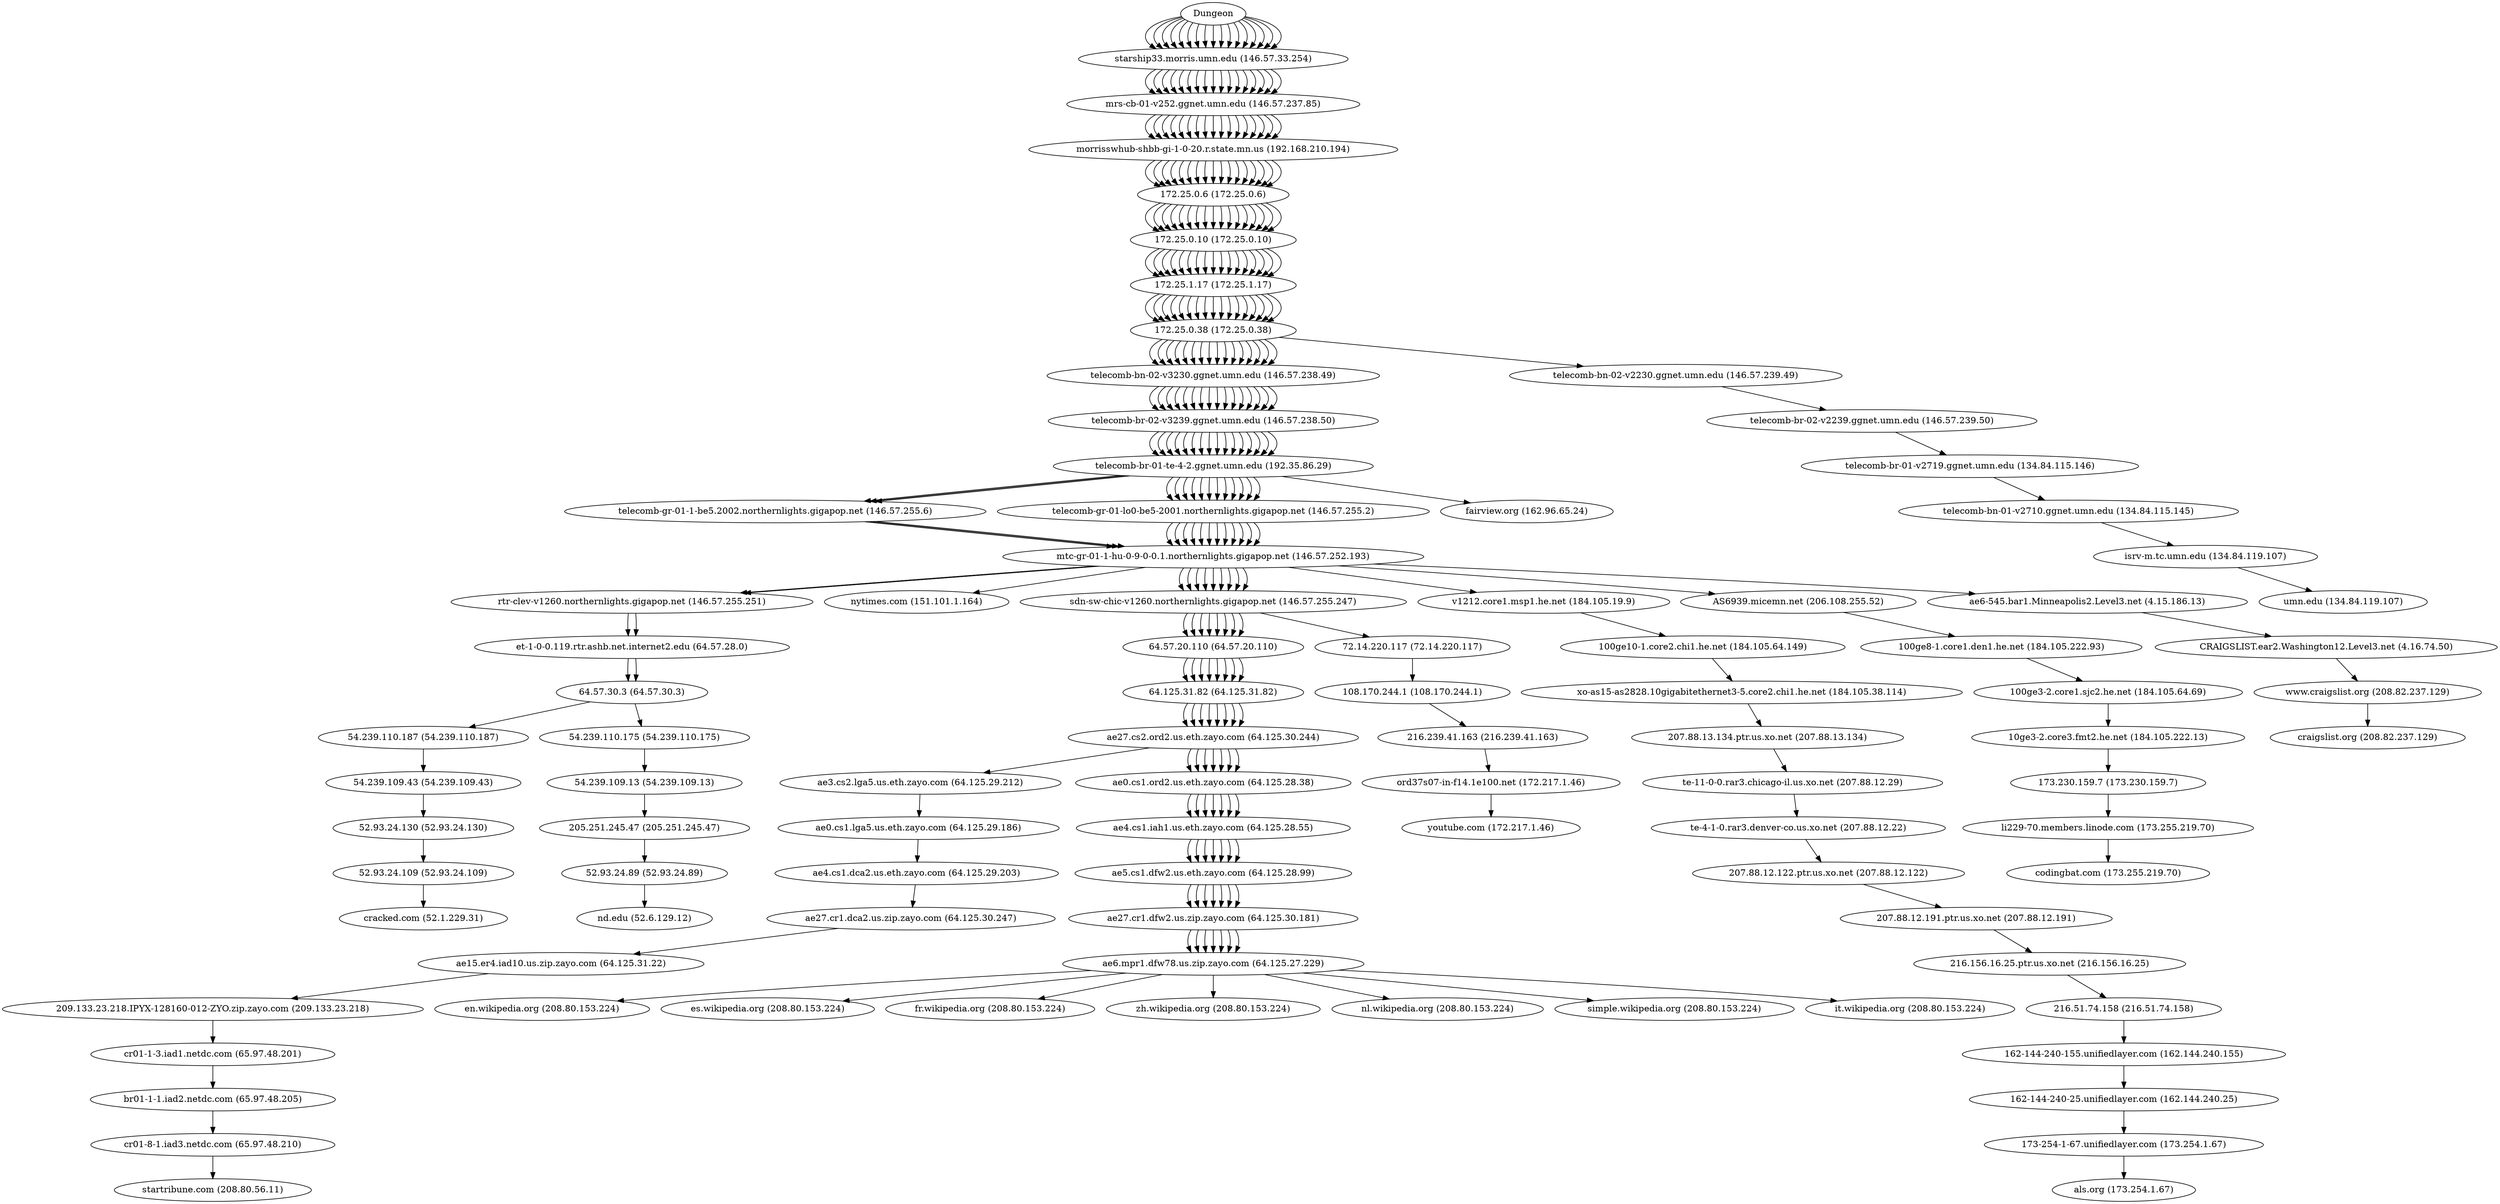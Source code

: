 digraph network {

// traceroute to cracked.com (52.1.229.31), 60 hops max, 60 byte packets
"Dungeon" -> "starship33.morris.umn.edu (146.57.33.254)";
"starship33.morris.umn.edu (146.57.33.254)" -> "mrs-cb-01-v252.ggnet.umn.edu (146.57.237.85)";
"mrs-cb-01-v252.ggnet.umn.edu (146.57.237.85)" -> "morrisswhub-shbb-gi-1-0-20.r.state.mn.us (192.168.210.194)";
"morrisswhub-shbb-gi-1-0-20.r.state.mn.us (192.168.210.194)" -> "172.25.0.6 (172.25.0.6)";
"172.25.0.6 (172.25.0.6)" -> "172.25.0.10 (172.25.0.10)";
"172.25.0.10 (172.25.0.10)" -> "172.25.1.17 (172.25.1.17)";
"172.25.1.17 (172.25.1.17)" -> "172.25.0.38 (172.25.0.38)";
"172.25.0.38 (172.25.0.38)" -> "telecomb-bn-02-v3230.ggnet.umn.edu (146.57.238.49)";
"telecomb-bn-02-v3230.ggnet.umn.edu (146.57.238.49)" -> "telecomb-br-02-v3239.ggnet.umn.edu (146.57.238.50)";
"telecomb-br-02-v3239.ggnet.umn.edu (146.57.238.50)" -> "telecomb-br-01-te-4-2.ggnet.umn.edu (192.35.86.29)";
"telecomb-br-01-te-4-2.ggnet.umn.edu (192.35.86.29)" -> "telecomb-gr-01-1-be5.2002.northernlights.gigapop.net (146.57.255.6)";
"telecomb-gr-01-1-be5.2002.northernlights.gigapop.net (146.57.255.6)" -> "mtc-gr-01-1-hu-0-9-0-0.1.northernlights.gigapop.net (146.57.252.193)";
"mtc-gr-01-1-hu-0-9-0-0.1.northernlights.gigapop.net (146.57.252.193)" -> "rtr-clev-v1260.northernlights.gigapop.net (146.57.255.251)";
"rtr-clev-v1260.northernlights.gigapop.net (146.57.255.251)" -> "et-1-0-0.119.rtr.ashb.net.internet2.edu (64.57.28.0)";
"et-1-0-0.119.rtr.ashb.net.internet2.edu (64.57.28.0)" -> "64.57.30.3 (64.57.30.3)";
"64.57.30.3 (64.57.30.3)" -> "54.239.110.187 (54.239.110.187)";
"54.239.110.187 (54.239.110.187)" -> "54.239.109.43 (54.239.109.43)";
"54.239.109.43 (54.239.109.43)" -> "52.93.24.130 (52.93.24.130)";
"52.93.24.130 (52.93.24.130)" -> "52.93.24.109 (52.93.24.109)";
"52.93.24.109 (52.93.24.109)" -> "cracked.com (52.1.229.31)";

// traceroute to nytimes.com (151.101.1.164), 60 hops max, 60 byte packets
"Dungeon" -> "starship33.morris.umn.edu (146.57.33.254)";
"starship33.morris.umn.edu (146.57.33.254)" -> "mrs-cb-01-v252.ggnet.umn.edu (146.57.237.85)";
"mrs-cb-01-v252.ggnet.umn.edu (146.57.237.85)" -> "morrisswhub-shbb-gi-1-0-20.r.state.mn.us (192.168.210.194)";
"morrisswhub-shbb-gi-1-0-20.r.state.mn.us (192.168.210.194)" -> "172.25.0.6 (172.25.0.6)";
"172.25.0.6 (172.25.0.6)" -> "172.25.0.10 (172.25.0.10)";
"172.25.0.10 (172.25.0.10)" -> "172.25.1.17 (172.25.1.17)";
"172.25.1.17 (172.25.1.17)" -> "172.25.0.38 (172.25.0.38)";
"172.25.0.38 (172.25.0.38)" -> "telecomb-bn-02-v3230.ggnet.umn.edu (146.57.238.49)";
"telecomb-bn-02-v3230.ggnet.umn.edu (146.57.238.49)" -> "telecomb-br-02-v3239.ggnet.umn.edu (146.57.238.50)";
"telecomb-br-02-v3239.ggnet.umn.edu (146.57.238.50)" -> "telecomb-br-01-te-4-2.ggnet.umn.edu (192.35.86.29)";
"telecomb-br-01-te-4-2.ggnet.umn.edu (192.35.86.29)" -> "telecomb-gr-01-1-be5.2002.northernlights.gigapop.net (146.57.255.6)";
"telecomb-gr-01-1-be5.2002.northernlights.gigapop.net (146.57.255.6)" -> "mtc-gr-01-1-hu-0-9-0-0.1.northernlights.gigapop.net (146.57.252.193)";
"mtc-gr-01-1-hu-0-9-0-0.1.northernlights.gigapop.net (146.57.252.193)" -> "nytimes.com (151.101.1.164)";

// traceroute to startribune.com (208.80.56.11), 60 hops max, 60 byte packets
"Dungeon" -> "starship33.morris.umn.edu (146.57.33.254)";
"starship33.morris.umn.edu (146.57.33.254)" -> "mrs-cb-01-v252.ggnet.umn.edu (146.57.237.85)";
"mrs-cb-01-v252.ggnet.umn.edu (146.57.237.85)" -> "morrisswhub-shbb-gi-1-0-20.r.state.mn.us (192.168.210.194)";
"morrisswhub-shbb-gi-1-0-20.r.state.mn.us (192.168.210.194)" -> "172.25.0.6 (172.25.0.6)";
"172.25.0.6 (172.25.0.6)" -> "172.25.0.10 (172.25.0.10)";
"172.25.0.10 (172.25.0.10)" -> "172.25.1.17 (172.25.1.17)";
"172.25.1.17 (172.25.1.17)" -> "172.25.0.38 (172.25.0.38)";
"172.25.0.38 (172.25.0.38)" -> "telecomb-bn-02-v3230.ggnet.umn.edu (146.57.238.49)";
"telecomb-bn-02-v3230.ggnet.umn.edu (146.57.238.49)" -> "telecomb-br-02-v3239.ggnet.umn.edu (146.57.238.50)";
"telecomb-br-02-v3239.ggnet.umn.edu (146.57.238.50)" -> "telecomb-br-01-te-4-2.ggnet.umn.edu (192.35.86.29)";
"telecomb-br-01-te-4-2.ggnet.umn.edu (192.35.86.29)" -> "telecomb-gr-01-lo0-be5-2001.northernlights.gigapop.net (146.57.255.2)";
"telecomb-gr-01-lo0-be5-2001.northernlights.gigapop.net (146.57.255.2)" -> "mtc-gr-01-1-hu-0-9-0-0.1.northernlights.gigapop.net (146.57.252.193)";
"mtc-gr-01-1-hu-0-9-0-0.1.northernlights.gigapop.net (146.57.252.193)" -> "sdn-sw-chic-v1260.northernlights.gigapop.net (146.57.255.247)";
"sdn-sw-chic-v1260.northernlights.gigapop.net (146.57.255.247)" -> "64.57.20.110 (64.57.20.110)";
"64.57.20.110 (64.57.20.110)" -> "64.125.31.82 (64.125.31.82)";
"64.125.31.82 (64.125.31.82)" -> "ae27.cs2.ord2.us.eth.zayo.com (64.125.30.244)";
"ae27.cs2.ord2.us.eth.zayo.com (64.125.30.244)" -> "ae3.cs2.lga5.us.eth.zayo.com (64.125.29.212)";
"ae3.cs2.lga5.us.eth.zayo.com (64.125.29.212)" -> "ae0.cs1.lga5.us.eth.zayo.com (64.125.29.186)";
"ae0.cs1.lga5.us.eth.zayo.com (64.125.29.186)" -> "ae4.cs1.dca2.us.eth.zayo.com (64.125.29.203)";
"ae4.cs1.dca2.us.eth.zayo.com (64.125.29.203)" -> "ae27.cr1.dca2.us.zip.zayo.com (64.125.30.247)";
"ae27.cr1.dca2.us.zip.zayo.com (64.125.30.247)" -> "ae15.er4.iad10.us.zip.zayo.com (64.125.31.22)";
"ae15.er4.iad10.us.zip.zayo.com (64.125.31.22)" -> "209.133.23.218.IPYX-128160-012-ZYO.zip.zayo.com (209.133.23.218)";
"209.133.23.218.IPYX-128160-012-ZYO.zip.zayo.com (209.133.23.218)" -> "cr01-1-3.iad1.netdc.com (65.97.48.201)";
"cr01-1-3.iad1.netdc.com (65.97.48.201)" -> "br01-1-1.iad2.netdc.com (65.97.48.205)";
"br01-1-1.iad2.netdc.com (65.97.48.205)" -> "cr01-8-1.iad3.netdc.com (65.97.48.210)";
"cr01-8-1.iad3.netdc.com (65.97.48.210)" -> "startribune.com (208.80.56.11)";

// traceroute to als.org (173.254.1.67), 60 hops max, 60 byte packets
"Dungeon" -> "starship33.morris.umn.edu (146.57.33.254)";
"starship33.morris.umn.edu (146.57.33.254)" -> "mrs-cb-01-v252.ggnet.umn.edu (146.57.237.85)";
"mrs-cb-01-v252.ggnet.umn.edu (146.57.237.85)" -> "morrisswhub-shbb-gi-1-0-20.r.state.mn.us (192.168.210.194)";
"morrisswhub-shbb-gi-1-0-20.r.state.mn.us (192.168.210.194)" -> "172.25.0.6 (172.25.0.6)";
"172.25.0.6 (172.25.0.6)" -> "172.25.0.10 (172.25.0.10)";
"172.25.0.10 (172.25.0.10)" -> "172.25.1.17 (172.25.1.17)";
"172.25.1.17 (172.25.1.17)" -> "172.25.0.38 (172.25.0.38)";
"172.25.0.38 (172.25.0.38)" -> "telecomb-bn-02-v3230.ggnet.umn.edu (146.57.238.49)";
"telecomb-bn-02-v3230.ggnet.umn.edu (146.57.238.49)" -> "telecomb-br-02-v3239.ggnet.umn.edu (146.57.238.50)";
"telecomb-br-02-v3239.ggnet.umn.edu (146.57.238.50)" -> "telecomb-br-01-te-4-2.ggnet.umn.edu (192.35.86.29)";
"telecomb-br-01-te-4-2.ggnet.umn.edu (192.35.86.29)" -> "telecomb-gr-01-lo0-be5-2001.northernlights.gigapop.net (146.57.255.2)";
"telecomb-gr-01-lo0-be5-2001.northernlights.gigapop.net (146.57.255.2)" -> "mtc-gr-01-1-hu-0-9-0-0.1.northernlights.gigapop.net (146.57.252.193)";
"mtc-gr-01-1-hu-0-9-0-0.1.northernlights.gigapop.net (146.57.252.193)" -> "v1212.core1.msp1.he.net (184.105.19.9)";
"v1212.core1.msp1.he.net (184.105.19.9)" -> "100ge10-1.core2.chi1.he.net (184.105.64.149)";
"100ge10-1.core2.chi1.he.net (184.105.64.149)" -> "xo-as15-as2828.10gigabitethernet3-5.core2.chi1.he.net (184.105.38.114)";
"xo-as15-as2828.10gigabitethernet3-5.core2.chi1.he.net (184.105.38.114)" -> "207.88.13.134.ptr.us.xo.net (207.88.13.134)";
"207.88.13.134.ptr.us.xo.net (207.88.13.134)" -> "te-11-0-0.rar3.chicago-il.us.xo.net (207.88.12.29)";
"te-11-0-0.rar3.chicago-il.us.xo.net (207.88.12.29)" -> "te-4-1-0.rar3.denver-co.us.xo.net (207.88.12.22)";
"te-4-1-0.rar3.denver-co.us.xo.net (207.88.12.22)" -> "207.88.12.122.ptr.us.xo.net (207.88.12.122)";
"207.88.12.122.ptr.us.xo.net (207.88.12.122)" -> "207.88.12.191.ptr.us.xo.net (207.88.12.191)";
"207.88.12.191.ptr.us.xo.net (207.88.12.191)" -> "216.156.16.25.ptr.us.xo.net (216.156.16.25)";
"216.156.16.25.ptr.us.xo.net (216.156.16.25)" -> "216.51.74.158 (216.51.74.158)";
"216.51.74.158 (216.51.74.158)" -> "162-144-240-155.unifiedlayer.com (162.144.240.155)";
"162-144-240-155.unifiedlayer.com (162.144.240.155)" -> "162-144-240-25.unifiedlayer.com (162.144.240.25)";
"162-144-240-25.unifiedlayer.com (162.144.240.25)" -> "173-254-1-67.unifiedlayer.com (173.254.1.67)";
"173-254-1-67.unifiedlayer.com (173.254.1.67)" -> "als.org (173.254.1.67)";

// traceroute to codingbat.com (173.255.219.70), 60 hops max, 60 byte packets
"Dungeon" -> "starship33.morris.umn.edu (146.57.33.254)";
"starship33.morris.umn.edu (146.57.33.254)" -> "mrs-cb-01-v252.ggnet.umn.edu (146.57.237.85)";
"mrs-cb-01-v252.ggnet.umn.edu (146.57.237.85)" -> "morrisswhub-shbb-gi-1-0-20.r.state.mn.us (192.168.210.194)";
"morrisswhub-shbb-gi-1-0-20.r.state.mn.us (192.168.210.194)" -> "172.25.0.6 (172.25.0.6)";
"172.25.0.6 (172.25.0.6)" -> "172.25.0.10 (172.25.0.10)";
"172.25.0.10 (172.25.0.10)" -> "172.25.1.17 (172.25.1.17)";
"172.25.1.17 (172.25.1.17)" -> "172.25.0.38 (172.25.0.38)";
"172.25.0.38 (172.25.0.38)" -> "telecomb-bn-02-v3230.ggnet.umn.edu (146.57.238.49)";
"telecomb-bn-02-v3230.ggnet.umn.edu (146.57.238.49)" -> "telecomb-br-02-v3239.ggnet.umn.edu (146.57.238.50)";
"telecomb-br-02-v3239.ggnet.umn.edu (146.57.238.50)" -> "telecomb-br-01-te-4-2.ggnet.umn.edu (192.35.86.29)";
"telecomb-br-01-te-4-2.ggnet.umn.edu (192.35.86.29)" -> "telecomb-gr-01-lo0-be5-2001.northernlights.gigapop.net (146.57.255.2)";
"telecomb-gr-01-lo0-be5-2001.northernlights.gigapop.net (146.57.255.2)" -> "mtc-gr-01-1-hu-0-9-0-0.1.northernlights.gigapop.net (146.57.252.193)";
"mtc-gr-01-1-hu-0-9-0-0.1.northernlights.gigapop.net (146.57.252.193)" -> "AS6939.micemn.net (206.108.255.52)";
"AS6939.micemn.net (206.108.255.52)" -> "100ge8-1.core1.den1.he.net (184.105.222.93)";
"100ge8-1.core1.den1.he.net (184.105.222.93)" -> "100ge3-2.core1.sjc2.he.net (184.105.64.69)";
"100ge3-2.core1.sjc2.he.net (184.105.64.69)" -> "10ge3-2.core3.fmt2.he.net (184.105.222.13)";
"10ge3-2.core3.fmt2.he.net (184.105.222.13)" -> "173.230.159.7 (173.230.159.7)";
"173.230.159.7 (173.230.159.7)" -> "li229-70.members.linode.com (173.255.219.70)";
"li229-70.members.linode.com (173.255.219.70)" -> "codingbat.com (173.255.219.70)";

// traceroute to youtube.com (172.217.1.46), 60 hops max, 60 byte packets
"Dungeon" -> "starship33.morris.umn.edu (146.57.33.254)";
"starship33.morris.umn.edu (146.57.33.254)" -> "mrs-cb-01-v252.ggnet.umn.edu (146.57.237.85)";
"mrs-cb-01-v252.ggnet.umn.edu (146.57.237.85)" -> "morrisswhub-shbb-gi-1-0-20.r.state.mn.us (192.168.210.194)";
"morrisswhub-shbb-gi-1-0-20.r.state.mn.us (192.168.210.194)" -> "172.25.0.6 (172.25.0.6)";
"172.25.0.6 (172.25.0.6)" -> "172.25.0.10 (172.25.0.10)";
"172.25.0.10 (172.25.0.10)" -> "172.25.1.17 (172.25.1.17)";
"172.25.1.17 (172.25.1.17)" -> "172.25.0.38 (172.25.0.38)";
"172.25.0.38 (172.25.0.38)" -> "telecomb-bn-02-v3230.ggnet.umn.edu (146.57.238.49)";
"telecomb-bn-02-v3230.ggnet.umn.edu (146.57.238.49)" -> "telecomb-br-02-v3239.ggnet.umn.edu (146.57.238.50)";
"telecomb-br-02-v3239.ggnet.umn.edu (146.57.238.50)" -> "telecomb-br-01-te-4-2.ggnet.umn.edu (192.35.86.29)";
"telecomb-br-01-te-4-2.ggnet.umn.edu (192.35.86.29)" -> "telecomb-gr-01-lo0-be5-2001.northernlights.gigapop.net (146.57.255.2)";
"telecomb-gr-01-lo0-be5-2001.northernlights.gigapop.net (146.57.255.2)" -> "mtc-gr-01-1-hu-0-9-0-0.1.northernlights.gigapop.net (146.57.252.193)";
"mtc-gr-01-1-hu-0-9-0-0.1.northernlights.gigapop.net (146.57.252.193)" -> "sdn-sw-chic-v1260.northernlights.gigapop.net (146.57.255.247)";
"sdn-sw-chic-v1260.northernlights.gigapop.net (146.57.255.247)" -> "72.14.220.117 (72.14.220.117)";
"72.14.220.117 (72.14.220.117)" -> "108.170.244.1 (108.170.244.1)";
"108.170.244.1 (108.170.244.1)" -> "216.239.41.163 (216.239.41.163)";
"216.239.41.163 (216.239.41.163)" -> "ord37s07-in-f14.1e100.net (172.217.1.46)";
"ord37s07-in-f14.1e100.net (172.217.1.46)" -> "youtube.com (172.217.1.46)";

// traceroute to craigslist.org (208.82.237.129), 60 hops max, 60 byte packets
"Dungeon" -> "starship33.morris.umn.edu (146.57.33.254)";
"starship33.morris.umn.edu (146.57.33.254)" -> "mrs-cb-01-v252.ggnet.umn.edu (146.57.237.85)";
"mrs-cb-01-v252.ggnet.umn.edu (146.57.237.85)" -> "morrisswhub-shbb-gi-1-0-20.r.state.mn.us (192.168.210.194)";
"morrisswhub-shbb-gi-1-0-20.r.state.mn.us (192.168.210.194)" -> "172.25.0.6 (172.25.0.6)";
"172.25.0.6 (172.25.0.6)" -> "172.25.0.10 (172.25.0.10)";
"172.25.0.10 (172.25.0.10)" -> "172.25.1.17 (172.25.1.17)";
"172.25.1.17 (172.25.1.17)" -> "172.25.0.38 (172.25.0.38)";
"172.25.0.38 (172.25.0.38)" -> "telecomb-bn-02-v3230.ggnet.umn.edu (146.57.238.49)";
"telecomb-bn-02-v3230.ggnet.umn.edu (146.57.238.49)" -> "telecomb-br-02-v3239.ggnet.umn.edu (146.57.238.50)";
"telecomb-br-02-v3239.ggnet.umn.edu (146.57.238.50)" -> "telecomb-br-01-te-4-2.ggnet.umn.edu (192.35.86.29)";
"telecomb-br-01-te-4-2.ggnet.umn.edu (192.35.86.29)" -> "telecomb-gr-01-lo0-be5-2001.northernlights.gigapop.net (146.57.255.2)";
"telecomb-gr-01-lo0-be5-2001.northernlights.gigapop.net (146.57.255.2)" -> "mtc-gr-01-1-hu-0-9-0-0.1.northernlights.gigapop.net (146.57.252.193)";
"mtc-gr-01-1-hu-0-9-0-0.1.northernlights.gigapop.net (146.57.252.193)" -> "ae6-545.bar1.Minneapolis2.Level3.net (4.15.186.13)";
"ae6-545.bar1.Minneapolis2.Level3.net (4.15.186.13)" -> "CRAIGSLIST.ear2.Washington12.Level3.net (4.16.74.50)";
"CRAIGSLIST.ear2.Washington12.Level3.net (4.16.74.50)" -> "www.craigslist.org (208.82.237.129)";
"www.craigslist.org (208.82.237.129)" -> "craigslist.org (208.82.237.129)";

// traceroute to fairview.org (162.96.65.24), 60 hops max, 60 byte packets
"Dungeon" -> "starship33.morris.umn.edu (146.57.33.254)";
"starship33.morris.umn.edu (146.57.33.254)" -> "mrs-cb-01-v252.ggnet.umn.edu (146.57.237.85)";
"mrs-cb-01-v252.ggnet.umn.edu (146.57.237.85)" -> "morrisswhub-shbb-gi-1-0-20.r.state.mn.us (192.168.210.194)";
"morrisswhub-shbb-gi-1-0-20.r.state.mn.us (192.168.210.194)" -> "172.25.0.6 (172.25.0.6)";
"172.25.0.6 (172.25.0.6)" -> "172.25.0.10 (172.25.0.10)";
"172.25.0.10 (172.25.0.10)" -> "172.25.1.17 (172.25.1.17)";
"172.25.1.17 (172.25.1.17)" -> "172.25.0.38 (172.25.0.38)";
"172.25.0.38 (172.25.0.38)" -> "telecomb-bn-02-v3230.ggnet.umn.edu (146.57.238.49)";
"telecomb-bn-02-v3230.ggnet.umn.edu (146.57.238.49)" -> "telecomb-br-02-v3239.ggnet.umn.edu (146.57.238.50)";
"telecomb-br-02-v3239.ggnet.umn.edu (146.57.238.50)" -> "telecomb-br-01-te-4-2.ggnet.umn.edu (192.35.86.29)";
"telecomb-br-01-te-4-2.ggnet.umn.edu (192.35.86.29)" -> "fairview.org (162.96.65.24)";

// traceroute to umn.edu (134.84.119.107), 60 hops max, 60 byte packets
"Dungeon" -> "starship33.morris.umn.edu (146.57.33.254)";
"starship33.morris.umn.edu (146.57.33.254)" -> "mrs-cb-01-v252.ggnet.umn.edu (146.57.237.85)";
"mrs-cb-01-v252.ggnet.umn.edu (146.57.237.85)" -> "morrisswhub-shbb-gi-1-0-20.r.state.mn.us (192.168.210.194)";
"morrisswhub-shbb-gi-1-0-20.r.state.mn.us (192.168.210.194)" -> "172.25.0.6 (172.25.0.6)";
"172.25.0.6 (172.25.0.6)" -> "172.25.0.10 (172.25.0.10)";
"172.25.0.10 (172.25.0.10)" -> "172.25.1.17 (172.25.1.17)";
"172.25.1.17 (172.25.1.17)" -> "172.25.0.38 (172.25.0.38)";
"172.25.0.38 (172.25.0.38)" -> "telecomb-bn-02-v2230.ggnet.umn.edu (146.57.239.49)";
"telecomb-bn-02-v2230.ggnet.umn.edu (146.57.239.49)" -> "telecomb-br-02-v2239.ggnet.umn.edu (146.57.239.50)";
"telecomb-br-02-v2239.ggnet.umn.edu (146.57.239.50)" -> "telecomb-br-01-v2719.ggnet.umn.edu (134.84.115.146)";
"telecomb-br-01-v2719.ggnet.umn.edu (134.84.115.146)" -> "telecomb-bn-01-v2710.ggnet.umn.edu (134.84.115.145)";
"telecomb-bn-01-v2710.ggnet.umn.edu (134.84.115.145)" -> "isrv-m.tc.umn.edu (134.84.119.107)";
"isrv-m.tc.umn.edu (134.84.119.107)" -> "umn.edu (134.84.119.107)";

// traceroute to nd.edu (52.6.129.12), 60 hops max, 60 byte packets
"Dungeon" -> "starship33.morris.umn.edu (146.57.33.254)";
"starship33.morris.umn.edu (146.57.33.254)" -> "mrs-cb-01-v252.ggnet.umn.edu (146.57.237.85)";
"mrs-cb-01-v252.ggnet.umn.edu (146.57.237.85)" -> "morrisswhub-shbb-gi-1-0-20.r.state.mn.us (192.168.210.194)";
"morrisswhub-shbb-gi-1-0-20.r.state.mn.us (192.168.210.194)" -> "172.25.0.6 (172.25.0.6)";
"172.25.0.6 (172.25.0.6)" -> "172.25.0.10 (172.25.0.10)";
"172.25.0.10 (172.25.0.10)" -> "172.25.1.17 (172.25.1.17)";
"172.25.1.17 (172.25.1.17)" -> "172.25.0.38 (172.25.0.38)";
"172.25.0.38 (172.25.0.38)" -> "telecomb-bn-02-v3230.ggnet.umn.edu (146.57.238.49)";
"telecomb-bn-02-v3230.ggnet.umn.edu (146.57.238.49)" -> "telecomb-br-02-v3239.ggnet.umn.edu (146.57.238.50)";
"telecomb-br-02-v3239.ggnet.umn.edu (146.57.238.50)" -> "telecomb-br-01-te-4-2.ggnet.umn.edu (192.35.86.29)";
"telecomb-br-01-te-4-2.ggnet.umn.edu (192.35.86.29)" -> "telecomb-gr-01-1-be5.2002.northernlights.gigapop.net (146.57.255.6)";
"telecomb-gr-01-1-be5.2002.northernlights.gigapop.net (146.57.255.6)" -> "mtc-gr-01-1-hu-0-9-0-0.1.northernlights.gigapop.net (146.57.252.193)";
"mtc-gr-01-1-hu-0-9-0-0.1.northernlights.gigapop.net (146.57.252.193)" -> "rtr-clev-v1260.northernlights.gigapop.net (146.57.255.251)";
"rtr-clev-v1260.northernlights.gigapop.net (146.57.255.251)" -> "et-1-0-0.119.rtr.ashb.net.internet2.edu (64.57.28.0)";
"et-1-0-0.119.rtr.ashb.net.internet2.edu (64.57.28.0)" -> "64.57.30.3 (64.57.30.3)";
"64.57.30.3 (64.57.30.3)" -> "54.239.110.175 (54.239.110.175)";
"54.239.110.175 (54.239.110.175)" -> "54.239.109.13 (54.239.109.13)";
"54.239.109.13 (54.239.109.13)" -> "205.251.245.47 (205.251.245.47)";
"205.251.245.47 (205.251.245.47)" -> "52.93.24.89 (52.93.24.89)";
"52.93.24.89 (52.93.24.89)" -> "nd.edu (52.6.129.12)";

// traceroute to en.wikipedia.org (208.80.153.224), 60 hops max, 60 byte packets
"Dungeon" -> "starship33.morris.umn.edu (146.57.33.254)";
"starship33.morris.umn.edu (146.57.33.254)" -> "mrs-cb-01-v252.ggnet.umn.edu (146.57.237.85)";
"mrs-cb-01-v252.ggnet.umn.edu (146.57.237.85)" -> "morrisswhub-shbb-gi-1-0-20.r.state.mn.us (192.168.210.194)";
"morrisswhub-shbb-gi-1-0-20.r.state.mn.us (192.168.210.194)" -> "172.25.0.6 (172.25.0.6)";
"172.25.0.6 (172.25.0.6)" -> "172.25.0.10 (172.25.0.10)";
"172.25.0.10 (172.25.0.10)" -> "172.25.1.17 (172.25.1.17)";
"172.25.1.17 (172.25.1.17)" -> "172.25.0.38 (172.25.0.38)";
"172.25.0.38 (172.25.0.38)" -> "telecomb-bn-02-v3230.ggnet.umn.edu (146.57.238.49)";
"telecomb-bn-02-v3230.ggnet.umn.edu (146.57.238.49)" -> "telecomb-br-02-v3239.ggnet.umn.edu (146.57.238.50)";
"telecomb-br-02-v3239.ggnet.umn.edu (146.57.238.50)" -> "telecomb-br-01-te-4-2.ggnet.umn.edu (192.35.86.29)";
"telecomb-br-01-te-4-2.ggnet.umn.edu (192.35.86.29)" -> "telecomb-gr-01-lo0-be5-2001.northernlights.gigapop.net (146.57.255.2)";
"telecomb-gr-01-lo0-be5-2001.northernlights.gigapop.net (146.57.255.2)" -> "mtc-gr-01-1-hu-0-9-0-0.1.northernlights.gigapop.net (146.57.252.193)";
"mtc-gr-01-1-hu-0-9-0-0.1.northernlights.gigapop.net (146.57.252.193)" -> "sdn-sw-chic-v1260.northernlights.gigapop.net (146.57.255.247)";
"sdn-sw-chic-v1260.northernlights.gigapop.net (146.57.255.247)" -> "64.57.20.110 (64.57.20.110)";
"64.57.20.110 (64.57.20.110)" -> "64.125.31.82 (64.125.31.82)";
"64.125.31.82 (64.125.31.82)" -> "ae27.cs2.ord2.us.eth.zayo.com (64.125.30.244)";
"ae27.cs2.ord2.us.eth.zayo.com (64.125.30.244)" -> "ae0.cs1.ord2.us.eth.zayo.com (64.125.28.38)";
"ae0.cs1.ord2.us.eth.zayo.com (64.125.28.38)" -> "ae4.cs1.iah1.us.eth.zayo.com (64.125.28.55)";
"ae4.cs1.iah1.us.eth.zayo.com (64.125.28.55)" -> "ae5.cs1.dfw2.us.eth.zayo.com (64.125.28.99)";
"ae5.cs1.dfw2.us.eth.zayo.com (64.125.28.99)" -> "ae27.cr1.dfw2.us.zip.zayo.com (64.125.30.181)";
"ae27.cr1.dfw2.us.zip.zayo.com (64.125.30.181)" -> "ae6.mpr1.dfw78.us.zip.zayo.com (64.125.27.229)";
"ae6.mpr1.dfw78.us.zip.zayo.com (64.125.27.229)" -> "en.wikipedia.org (208.80.153.224)";

// traceroute to es.wikipedia.org (208.80.153.224), 60 hops max, 60 byte packets
"Dungeon" -> "starship33.morris.umn.edu (146.57.33.254)";
"starship33.morris.umn.edu (146.57.33.254)" -> "mrs-cb-01-v252.ggnet.umn.edu (146.57.237.85)";
"mrs-cb-01-v252.ggnet.umn.edu (146.57.237.85)" -> "morrisswhub-shbb-gi-1-0-20.r.state.mn.us (192.168.210.194)";
"morrisswhub-shbb-gi-1-0-20.r.state.mn.us (192.168.210.194)" -> "172.25.0.6 (172.25.0.6)";
"172.25.0.6 (172.25.0.6)" -> "172.25.0.10 (172.25.0.10)";
"172.25.0.10 (172.25.0.10)" -> "172.25.1.17 (172.25.1.17)";
"172.25.1.17 (172.25.1.17)" -> "172.25.0.38 (172.25.0.38)";
"172.25.0.38 (172.25.0.38)" -> "telecomb-bn-02-v3230.ggnet.umn.edu (146.57.238.49)";
"telecomb-bn-02-v3230.ggnet.umn.edu (146.57.238.49)" -> "telecomb-br-02-v3239.ggnet.umn.edu (146.57.238.50)";
"telecomb-br-02-v3239.ggnet.umn.edu (146.57.238.50)" -> "telecomb-br-01-te-4-2.ggnet.umn.edu (192.35.86.29)";
"telecomb-br-01-te-4-2.ggnet.umn.edu (192.35.86.29)" -> "telecomb-gr-01-lo0-be5-2001.northernlights.gigapop.net (146.57.255.2)";
"telecomb-gr-01-lo0-be5-2001.northernlights.gigapop.net (146.57.255.2)" -> "mtc-gr-01-1-hu-0-9-0-0.1.northernlights.gigapop.net (146.57.252.193)";
"mtc-gr-01-1-hu-0-9-0-0.1.northernlights.gigapop.net (146.57.252.193)" -> "sdn-sw-chic-v1260.northernlights.gigapop.net (146.57.255.247)";
"sdn-sw-chic-v1260.northernlights.gigapop.net (146.57.255.247)" -> "64.57.20.110 (64.57.20.110)";
"64.57.20.110 (64.57.20.110)" -> "64.125.31.82 (64.125.31.82)";
"64.125.31.82 (64.125.31.82)" -> "ae27.cs2.ord2.us.eth.zayo.com (64.125.30.244)";
"ae27.cs2.ord2.us.eth.zayo.com (64.125.30.244)" -> "ae0.cs1.ord2.us.eth.zayo.com (64.125.28.38)";
"ae0.cs1.ord2.us.eth.zayo.com (64.125.28.38)" -> "ae4.cs1.iah1.us.eth.zayo.com (64.125.28.55)";
"ae4.cs1.iah1.us.eth.zayo.com (64.125.28.55)" -> "ae5.cs1.dfw2.us.eth.zayo.com (64.125.28.99)";
"ae5.cs1.dfw2.us.eth.zayo.com (64.125.28.99)" -> "ae27.cr1.dfw2.us.zip.zayo.com (64.125.30.181)";
"ae27.cr1.dfw2.us.zip.zayo.com (64.125.30.181)" -> "ae6.mpr1.dfw78.us.zip.zayo.com (64.125.27.229)";
"ae6.mpr1.dfw78.us.zip.zayo.com (64.125.27.229)" -> "es.wikipedia.org (208.80.153.224)";

// traceroute to fr.wikipedia.org (208.80.153.224), 60 hops max, 60 byte packets
"Dungeon" -> "starship33.morris.umn.edu (146.57.33.254)";
"starship33.morris.umn.edu (146.57.33.254)" -> "mrs-cb-01-v252.ggnet.umn.edu (146.57.237.85)";
"mrs-cb-01-v252.ggnet.umn.edu (146.57.237.85)" -> "morrisswhub-shbb-gi-1-0-20.r.state.mn.us (192.168.210.194)";
"morrisswhub-shbb-gi-1-0-20.r.state.mn.us (192.168.210.194)" -> "172.25.0.6 (172.25.0.6)";
"172.25.0.6 (172.25.0.6)" -> "172.25.0.10 (172.25.0.10)";
"172.25.0.10 (172.25.0.10)" -> "172.25.1.17 (172.25.1.17)";
"172.25.1.17 (172.25.1.17)" -> "172.25.0.38 (172.25.0.38)";
"172.25.0.38 (172.25.0.38)" -> "telecomb-bn-02-v3230.ggnet.umn.edu (146.57.238.49)";
"telecomb-bn-02-v3230.ggnet.umn.edu (146.57.238.49)" -> "telecomb-br-02-v3239.ggnet.umn.edu (146.57.238.50)";
"telecomb-br-02-v3239.ggnet.umn.edu (146.57.238.50)" -> "telecomb-br-01-te-4-2.ggnet.umn.edu (192.35.86.29)";
"telecomb-br-01-te-4-2.ggnet.umn.edu (192.35.86.29)" -> "telecomb-gr-01-lo0-be5-2001.northernlights.gigapop.net (146.57.255.2)";
"telecomb-gr-01-lo0-be5-2001.northernlights.gigapop.net (146.57.255.2)" -> "mtc-gr-01-1-hu-0-9-0-0.1.northernlights.gigapop.net (146.57.252.193)";
"mtc-gr-01-1-hu-0-9-0-0.1.northernlights.gigapop.net (146.57.252.193)" -> "sdn-sw-chic-v1260.northernlights.gigapop.net (146.57.255.247)";
"sdn-sw-chic-v1260.northernlights.gigapop.net (146.57.255.247)" -> "64.57.20.110 (64.57.20.110)";
"64.57.20.110 (64.57.20.110)" -> "64.125.31.82 (64.125.31.82)";
"64.125.31.82 (64.125.31.82)" -> "ae27.cs2.ord2.us.eth.zayo.com (64.125.30.244)";
"ae27.cs2.ord2.us.eth.zayo.com (64.125.30.244)" -> "ae0.cs1.ord2.us.eth.zayo.com (64.125.28.38)";
"ae0.cs1.ord2.us.eth.zayo.com (64.125.28.38)" -> "ae4.cs1.iah1.us.eth.zayo.com (64.125.28.55)";
"ae4.cs1.iah1.us.eth.zayo.com (64.125.28.55)" -> "ae5.cs1.dfw2.us.eth.zayo.com (64.125.28.99)";
"ae5.cs1.dfw2.us.eth.zayo.com (64.125.28.99)" -> "ae27.cr1.dfw2.us.zip.zayo.com (64.125.30.181)";
"ae27.cr1.dfw2.us.zip.zayo.com (64.125.30.181)" -> "ae6.mpr1.dfw78.us.zip.zayo.com (64.125.27.229)";
"ae6.mpr1.dfw78.us.zip.zayo.com (64.125.27.229)" -> "fr.wikipedia.org (208.80.153.224)";

// traceroute to zh.wikipedia.org (208.80.153.224), 60 hops max, 60 byte packets
"Dungeon" -> "starship33.morris.umn.edu (146.57.33.254)";
"starship33.morris.umn.edu (146.57.33.254)" -> "mrs-cb-01-v252.ggnet.umn.edu (146.57.237.85)";
"mrs-cb-01-v252.ggnet.umn.edu (146.57.237.85)" -> "morrisswhub-shbb-gi-1-0-20.r.state.mn.us (192.168.210.194)";
"morrisswhub-shbb-gi-1-0-20.r.state.mn.us (192.168.210.194)" -> "172.25.0.6 (172.25.0.6)";
"172.25.0.6 (172.25.0.6)" -> "172.25.0.10 (172.25.0.10)";
"172.25.0.10 (172.25.0.10)" -> "172.25.1.17 (172.25.1.17)";
"172.25.1.17 (172.25.1.17)" -> "172.25.0.38 (172.25.0.38)";
"172.25.0.38 (172.25.0.38)" -> "telecomb-bn-02-v3230.ggnet.umn.edu (146.57.238.49)";
"telecomb-bn-02-v3230.ggnet.umn.edu (146.57.238.49)" -> "telecomb-br-02-v3239.ggnet.umn.edu (146.57.238.50)";
"telecomb-br-02-v3239.ggnet.umn.edu (146.57.238.50)" -> "telecomb-br-01-te-4-2.ggnet.umn.edu (192.35.86.29)";
"telecomb-br-01-te-4-2.ggnet.umn.edu (192.35.86.29)" -> "telecomb-gr-01-lo0-be5-2001.northernlights.gigapop.net (146.57.255.2)";
"telecomb-gr-01-lo0-be5-2001.northernlights.gigapop.net (146.57.255.2)" -> "mtc-gr-01-1-hu-0-9-0-0.1.northernlights.gigapop.net (146.57.252.193)";
"mtc-gr-01-1-hu-0-9-0-0.1.northernlights.gigapop.net (146.57.252.193)" -> "sdn-sw-chic-v1260.northernlights.gigapop.net (146.57.255.247)";
"sdn-sw-chic-v1260.northernlights.gigapop.net (146.57.255.247)" -> "64.57.20.110 (64.57.20.110)";
"64.57.20.110 (64.57.20.110)" -> "64.125.31.82 (64.125.31.82)";
"64.125.31.82 (64.125.31.82)" -> "ae27.cs2.ord2.us.eth.zayo.com (64.125.30.244)";
"ae27.cs2.ord2.us.eth.zayo.com (64.125.30.244)" -> "ae0.cs1.ord2.us.eth.zayo.com (64.125.28.38)";
"ae0.cs1.ord2.us.eth.zayo.com (64.125.28.38)" -> "ae4.cs1.iah1.us.eth.zayo.com (64.125.28.55)";
"ae4.cs1.iah1.us.eth.zayo.com (64.125.28.55)" -> "ae5.cs1.dfw2.us.eth.zayo.com (64.125.28.99)";
"ae5.cs1.dfw2.us.eth.zayo.com (64.125.28.99)" -> "ae27.cr1.dfw2.us.zip.zayo.com (64.125.30.181)";
"ae27.cr1.dfw2.us.zip.zayo.com (64.125.30.181)" -> "ae6.mpr1.dfw78.us.zip.zayo.com (64.125.27.229)";
"ae6.mpr1.dfw78.us.zip.zayo.com (64.125.27.229)" -> "zh.wikipedia.org (208.80.153.224)";

// traceroute to nl.wikipedia.org (208.80.153.224), 60 hops max, 60 byte packets
"Dungeon" -> "starship33.morris.umn.edu (146.57.33.254)";
"starship33.morris.umn.edu (146.57.33.254)" -> "mrs-cb-01-v252.ggnet.umn.edu (146.57.237.85)";
"mrs-cb-01-v252.ggnet.umn.edu (146.57.237.85)" -> "morrisswhub-shbb-gi-1-0-20.r.state.mn.us (192.168.210.194)";
"morrisswhub-shbb-gi-1-0-20.r.state.mn.us (192.168.210.194)" -> "172.25.0.6 (172.25.0.6)";
"172.25.0.6 (172.25.0.6)" -> "172.25.0.10 (172.25.0.10)";
"172.25.0.10 (172.25.0.10)" -> "172.25.1.17 (172.25.1.17)";
"172.25.1.17 (172.25.1.17)" -> "172.25.0.38 (172.25.0.38)";
"172.25.0.38 (172.25.0.38)" -> "telecomb-bn-02-v3230.ggnet.umn.edu (146.57.238.49)";
"telecomb-bn-02-v3230.ggnet.umn.edu (146.57.238.49)" -> "telecomb-br-02-v3239.ggnet.umn.edu (146.57.238.50)";
"telecomb-br-02-v3239.ggnet.umn.edu (146.57.238.50)" -> "telecomb-br-01-te-4-2.ggnet.umn.edu (192.35.86.29)";
"telecomb-br-01-te-4-2.ggnet.umn.edu (192.35.86.29)" -> "telecomb-gr-01-lo0-be5-2001.northernlights.gigapop.net (146.57.255.2)";
"telecomb-gr-01-lo0-be5-2001.northernlights.gigapop.net (146.57.255.2)" -> "mtc-gr-01-1-hu-0-9-0-0.1.northernlights.gigapop.net (146.57.252.193)";
"mtc-gr-01-1-hu-0-9-0-0.1.northernlights.gigapop.net (146.57.252.193)" -> "sdn-sw-chic-v1260.northernlights.gigapop.net (146.57.255.247)";
"sdn-sw-chic-v1260.northernlights.gigapop.net (146.57.255.247)" -> "64.57.20.110 (64.57.20.110)";
"64.57.20.110 (64.57.20.110)" -> "64.125.31.82 (64.125.31.82)";
"64.125.31.82 (64.125.31.82)" -> "ae27.cs2.ord2.us.eth.zayo.com (64.125.30.244)";
"ae27.cs2.ord2.us.eth.zayo.com (64.125.30.244)" -> "ae0.cs1.ord2.us.eth.zayo.com (64.125.28.38)";
"ae0.cs1.ord2.us.eth.zayo.com (64.125.28.38)" -> "ae4.cs1.iah1.us.eth.zayo.com (64.125.28.55)";
"ae4.cs1.iah1.us.eth.zayo.com (64.125.28.55)" -> "ae5.cs1.dfw2.us.eth.zayo.com (64.125.28.99)";
"ae5.cs1.dfw2.us.eth.zayo.com (64.125.28.99)" -> "ae27.cr1.dfw2.us.zip.zayo.com (64.125.30.181)";
"ae27.cr1.dfw2.us.zip.zayo.com (64.125.30.181)" -> "ae6.mpr1.dfw78.us.zip.zayo.com (64.125.27.229)";
"ae6.mpr1.dfw78.us.zip.zayo.com (64.125.27.229)" -> "nl.wikipedia.org (208.80.153.224)";

// traceroute to simple.wikipedia.org (208.80.153.224), 60 hops max, 60 byte packets
"Dungeon" -> "starship33.morris.umn.edu (146.57.33.254)";
"starship33.morris.umn.edu (146.57.33.254)" -> "mrs-cb-01-v252.ggnet.umn.edu (146.57.237.85)";
"mrs-cb-01-v252.ggnet.umn.edu (146.57.237.85)" -> "morrisswhub-shbb-gi-1-0-20.r.state.mn.us (192.168.210.194)";
"morrisswhub-shbb-gi-1-0-20.r.state.mn.us (192.168.210.194)" -> "172.25.0.6 (172.25.0.6)";
"172.25.0.6 (172.25.0.6)" -> "172.25.0.10 (172.25.0.10)";
"172.25.0.10 (172.25.0.10)" -> "172.25.1.17 (172.25.1.17)";
"172.25.1.17 (172.25.1.17)" -> "172.25.0.38 (172.25.0.38)";
"172.25.0.38 (172.25.0.38)" -> "telecomb-bn-02-v3230.ggnet.umn.edu (146.57.238.49)";
"telecomb-bn-02-v3230.ggnet.umn.edu (146.57.238.49)" -> "telecomb-br-02-v3239.ggnet.umn.edu (146.57.238.50)";
"telecomb-br-02-v3239.ggnet.umn.edu (146.57.238.50)" -> "telecomb-br-01-te-4-2.ggnet.umn.edu (192.35.86.29)";
"telecomb-br-01-te-4-2.ggnet.umn.edu (192.35.86.29)" -> "telecomb-gr-01-lo0-be5-2001.northernlights.gigapop.net (146.57.255.2)";
"telecomb-gr-01-lo0-be5-2001.northernlights.gigapop.net (146.57.255.2)" -> "mtc-gr-01-1-hu-0-9-0-0.1.northernlights.gigapop.net (146.57.252.193)";
"mtc-gr-01-1-hu-0-9-0-0.1.northernlights.gigapop.net (146.57.252.193)" -> "sdn-sw-chic-v1260.northernlights.gigapop.net (146.57.255.247)";
"sdn-sw-chic-v1260.northernlights.gigapop.net (146.57.255.247)" -> "64.57.20.110 (64.57.20.110)";
"64.57.20.110 (64.57.20.110)" -> "64.125.31.82 (64.125.31.82)";
"64.125.31.82 (64.125.31.82)" -> "ae27.cs2.ord2.us.eth.zayo.com (64.125.30.244)";
"ae27.cs2.ord2.us.eth.zayo.com (64.125.30.244)" -> "ae0.cs1.ord2.us.eth.zayo.com (64.125.28.38)";
"ae0.cs1.ord2.us.eth.zayo.com (64.125.28.38)" -> "ae4.cs1.iah1.us.eth.zayo.com (64.125.28.55)";
"ae4.cs1.iah1.us.eth.zayo.com (64.125.28.55)" -> "ae5.cs1.dfw2.us.eth.zayo.com (64.125.28.99)";
"ae5.cs1.dfw2.us.eth.zayo.com (64.125.28.99)" -> "ae27.cr1.dfw2.us.zip.zayo.com (64.125.30.181)";
"ae27.cr1.dfw2.us.zip.zayo.com (64.125.30.181)" -> "ae6.mpr1.dfw78.us.zip.zayo.com (64.125.27.229)";
"ae6.mpr1.dfw78.us.zip.zayo.com (64.125.27.229)" -> "simple.wikipedia.org (208.80.153.224)";

// traceroute to it.wikipedia.org (208.80.153.224), 60 hops max, 60 byte packets
"Dungeon" -> "starship33.morris.umn.edu (146.57.33.254)";
"starship33.morris.umn.edu (146.57.33.254)" -> "mrs-cb-01-v252.ggnet.umn.edu (146.57.237.85)";
"mrs-cb-01-v252.ggnet.umn.edu (146.57.237.85)" -> "morrisswhub-shbb-gi-1-0-20.r.state.mn.us (192.168.210.194)";
"morrisswhub-shbb-gi-1-0-20.r.state.mn.us (192.168.210.194)" -> "172.25.0.6 (172.25.0.6)";
"172.25.0.6 (172.25.0.6)" -> "172.25.0.10 (172.25.0.10)";
"172.25.0.10 (172.25.0.10)" -> "172.25.1.17 (172.25.1.17)";
"172.25.1.17 (172.25.1.17)" -> "172.25.0.38 (172.25.0.38)";
"172.25.0.38 (172.25.0.38)" -> "telecomb-bn-02-v3230.ggnet.umn.edu (146.57.238.49)";
"telecomb-bn-02-v3230.ggnet.umn.edu (146.57.238.49)" -> "telecomb-br-02-v3239.ggnet.umn.edu (146.57.238.50)";
"telecomb-br-02-v3239.ggnet.umn.edu (146.57.238.50)" -> "telecomb-br-01-te-4-2.ggnet.umn.edu (192.35.86.29)";
"telecomb-br-01-te-4-2.ggnet.umn.edu (192.35.86.29)" -> "telecomb-gr-01-lo0-be5-2001.northernlights.gigapop.net (146.57.255.2)";
"telecomb-gr-01-lo0-be5-2001.northernlights.gigapop.net (146.57.255.2)" -> "mtc-gr-01-1-hu-0-9-0-0.1.northernlights.gigapop.net (146.57.252.193)";
"mtc-gr-01-1-hu-0-9-0-0.1.northernlights.gigapop.net (146.57.252.193)" -> "sdn-sw-chic-v1260.northernlights.gigapop.net (146.57.255.247)";
"sdn-sw-chic-v1260.northernlights.gigapop.net (146.57.255.247)" -> "64.57.20.110 (64.57.20.110)";
"64.57.20.110 (64.57.20.110)" -> "64.125.31.82 (64.125.31.82)";
"64.125.31.82 (64.125.31.82)" -> "ae27.cs2.ord2.us.eth.zayo.com (64.125.30.244)";
"ae27.cs2.ord2.us.eth.zayo.com (64.125.30.244)" -> "ae0.cs1.ord2.us.eth.zayo.com (64.125.28.38)";
"ae0.cs1.ord2.us.eth.zayo.com (64.125.28.38)" -> "ae4.cs1.iah1.us.eth.zayo.com (64.125.28.55)";
"ae4.cs1.iah1.us.eth.zayo.com (64.125.28.55)" -> "ae5.cs1.dfw2.us.eth.zayo.com (64.125.28.99)";
"ae5.cs1.dfw2.us.eth.zayo.com (64.125.28.99)" -> "ae27.cr1.dfw2.us.zip.zayo.com (64.125.30.181)";
"ae27.cr1.dfw2.us.zip.zayo.com (64.125.30.181)" -> "ae6.mpr1.dfw78.us.zip.zayo.com (64.125.27.229)";
"ae6.mpr1.dfw78.us.zip.zayo.com (64.125.27.229)" -> "it.wikipedia.org (208.80.153.224)";
}

